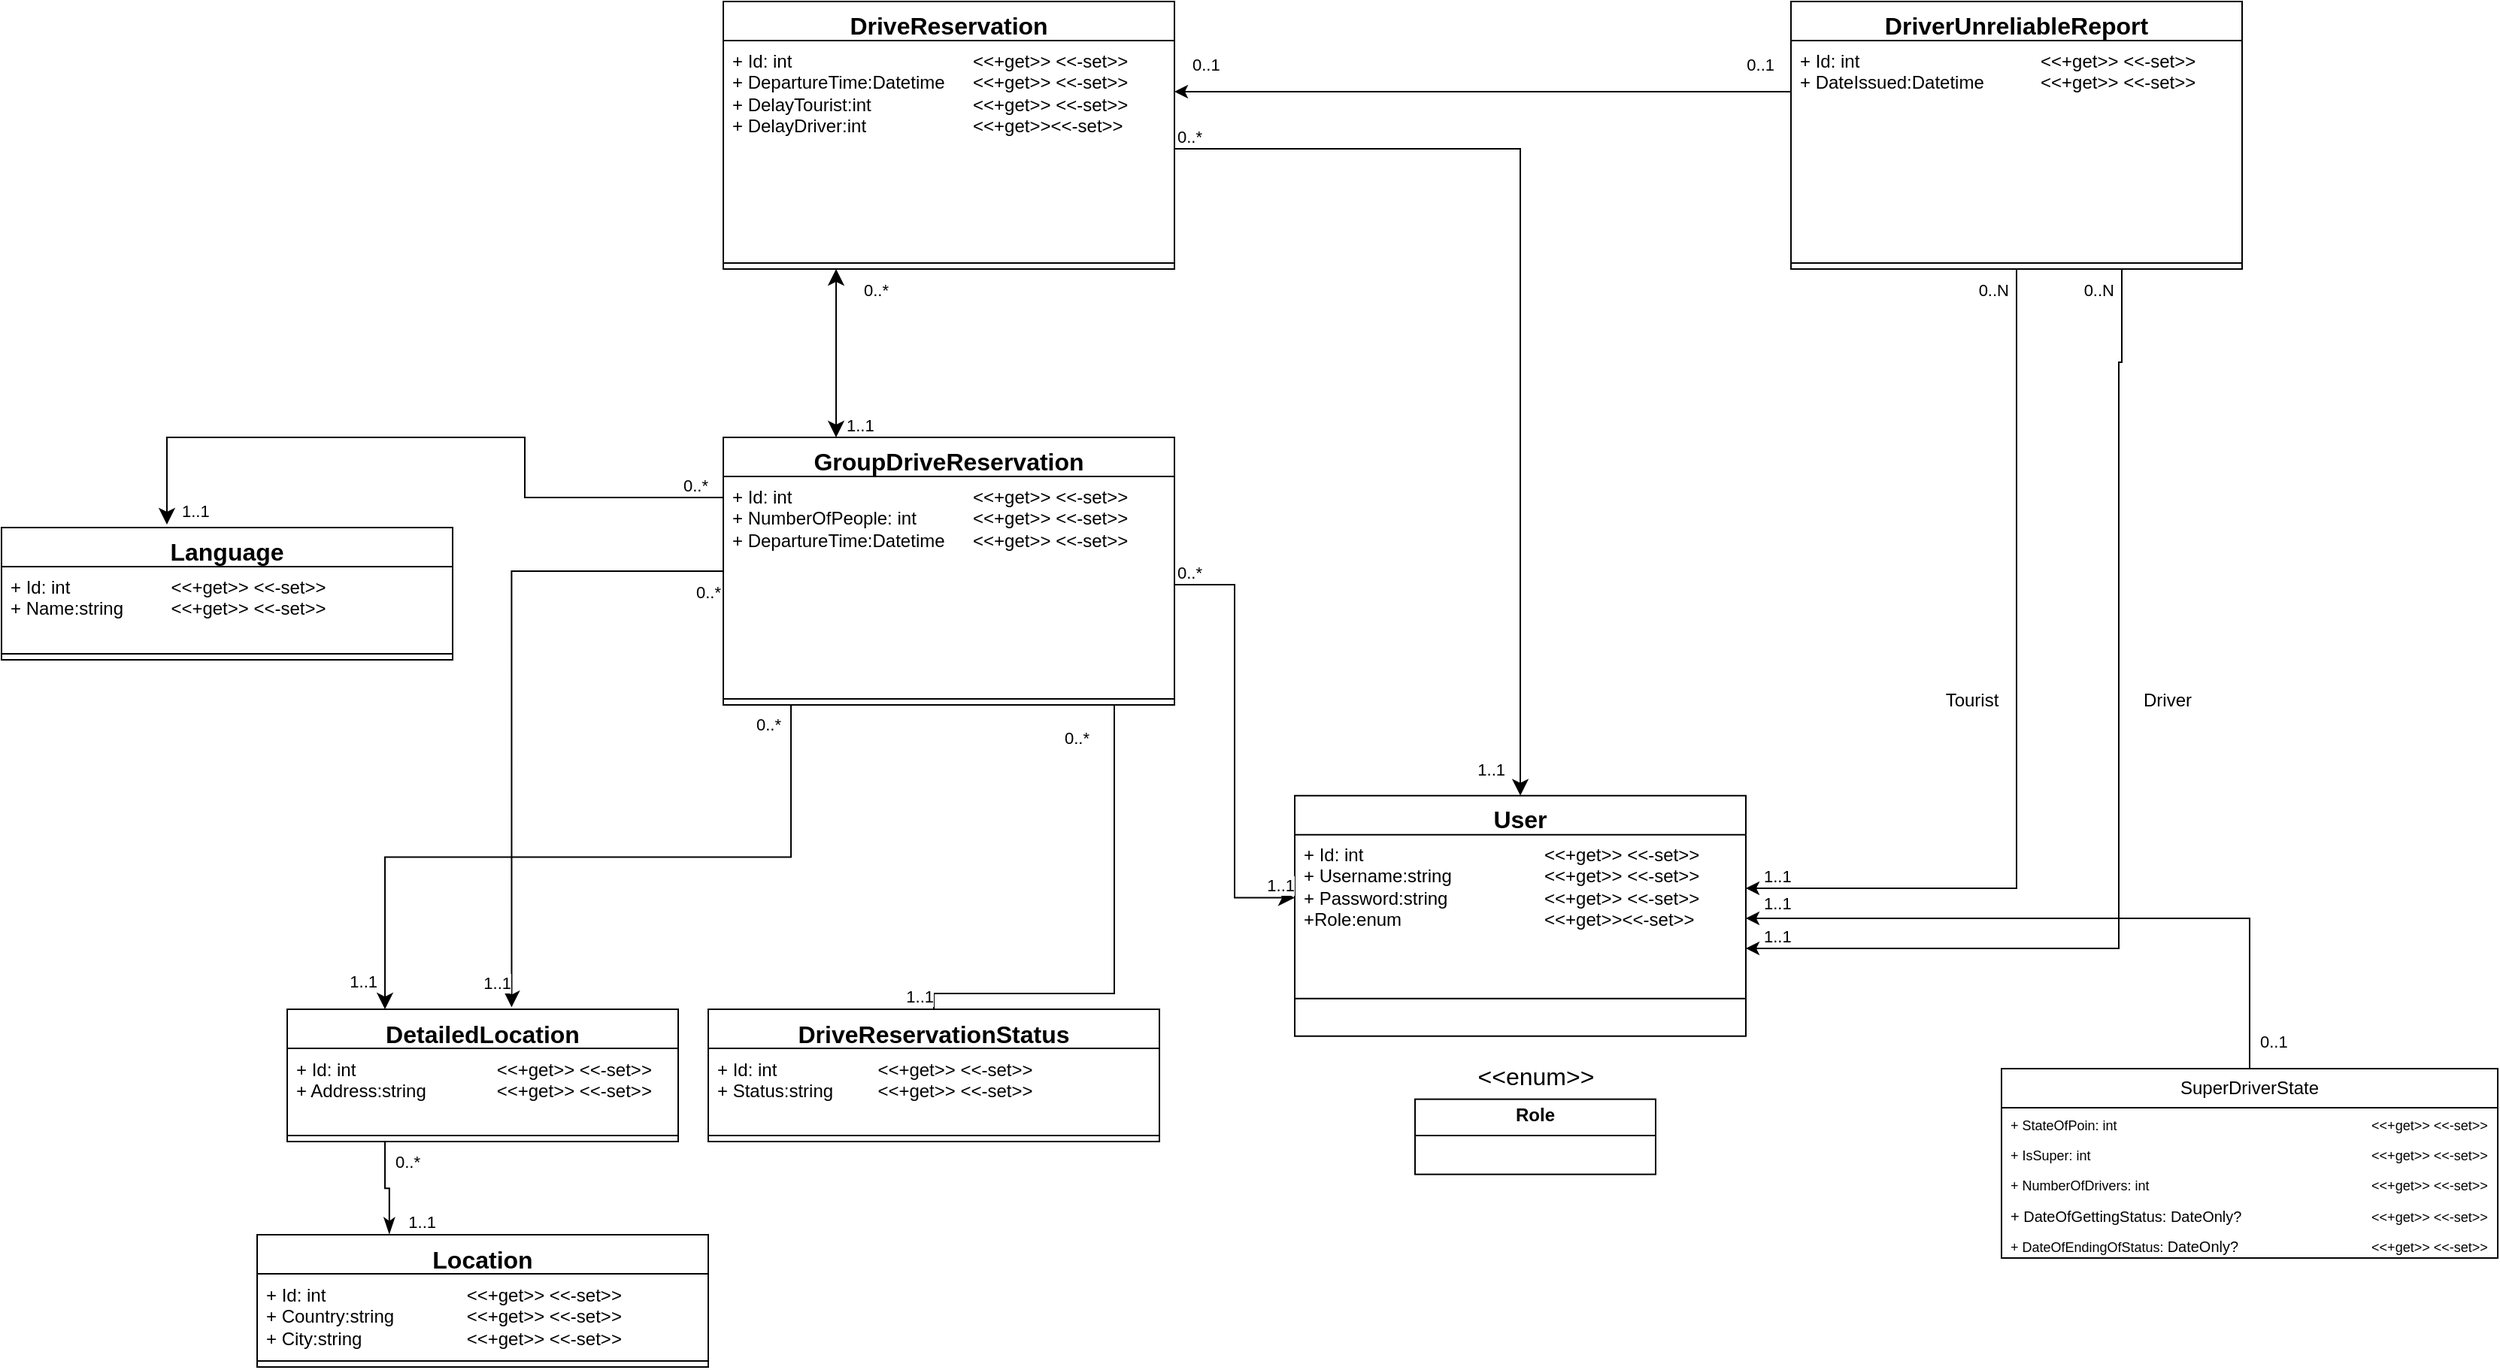 <mxfile version="24.3.1" type="device">
  <diagram name="Page-1" id="ctroUSoCJQBEnd7afH6c">
    <mxGraphModel dx="1811" dy="1597" grid="1" gridSize="10" guides="1" tooltips="1" connect="1" arrows="1" fold="1" page="1" pageScale="1" pageWidth="850" pageHeight="1100" math="0" shadow="0">
      <root>
        <mxCell id="0" />
        <mxCell id="1" parent="0" />
        <mxCell id="p_YKUFaKIKLcZPGOAonb-1" value="&lt;div&gt;&lt;span style=&quot;font-size: 16px;&quot;&gt;DriveReservation&lt;/span&gt;&lt;/div&gt;" style="swimlane;fontStyle=1;align=center;verticalAlign=top;childLayout=stackLayout;horizontal=1;startSize=26;horizontalStack=0;resizeParent=1;resizeParentMax=0;resizeLast=0;collapsible=1;marginBottom=0;whiteSpace=wrap;html=1;" parent="1" vertex="1">
          <mxGeometry x="430" y="-70" width="300" height="178" as="geometry" />
        </mxCell>
        <mxCell id="p_YKUFaKIKLcZPGOAonb-2" value="&lt;div&gt;&lt;span style=&quot;background-color: initial;&quot;&gt;+ Id: int&amp;nbsp;&lt;/span&gt;&lt;span style=&quot;background-color: initial; white-space: pre;&quot;&gt;&#x9;&lt;/span&gt;&lt;span style=&quot;background-color: initial; white-space: pre;&quot;&gt;&#x9;&lt;/span&gt;&lt;span style=&quot;background-color: initial; white-space: pre;&quot;&gt;&#x9;&lt;span style=&quot;white-space: pre;&quot;&gt;&#x9;&lt;/span&gt;&lt;span style=&quot;white-space: pre;&quot;&gt;&#x9;&lt;/span&gt;&lt;/span&gt;&lt;span style=&quot;background-color: initial;&quot;&gt;&amp;lt;&amp;lt;+get&amp;gt;&amp;gt; &amp;lt;&amp;lt;-set&amp;gt;&amp;gt;&lt;/span&gt;&lt;br&gt;&lt;/div&gt;&lt;div&gt;&lt;div&gt;&lt;span style=&quot;background-color: initial;&quot;&gt;+ DepartureTime:Datetime&amp;nbsp;&lt;/span&gt;&lt;span style=&quot;background-color: initial; white-space: pre;&quot;&gt;&#x9;&lt;/span&gt;&lt;span style=&quot;background-color: initial;&quot;&gt;&amp;lt;&amp;lt;+get&amp;gt;&amp;gt; &amp;lt;&amp;lt;-set&amp;gt;&amp;gt;&lt;/span&gt;&lt;/div&gt;&lt;div&gt;&lt;span style=&quot;background-color: initial;&quot;&gt;+ DelayTourist:int&lt;span style=&quot;white-space: pre;&quot;&gt;&#x9;&lt;/span&gt;&lt;span style=&quot;white-space: pre;&quot;&gt;&#x9;&lt;/span&gt;&lt;span style=&quot;white-space: pre;&quot;&gt;&#x9;&lt;/span&gt;&amp;lt;&amp;lt;+get&amp;gt;&amp;gt; &amp;lt;&amp;lt;-set&amp;gt;&amp;gt;&lt;/span&gt;&lt;/div&gt;&lt;div&gt;&lt;span style=&quot;background-color: initial;&quot;&gt;+ DelayDriver:int&lt;span style=&quot;white-space: pre;&quot;&gt;&#x9;&lt;/span&gt;&lt;span style=&quot;white-space: pre;&quot;&gt;&#x9;&lt;/span&gt;&lt;span style=&quot;white-space: pre;&quot;&gt;&#x9;&lt;/span&gt;&amp;lt;&amp;lt;+get&amp;gt;&amp;gt;&amp;lt;&amp;lt;-set&amp;gt;&amp;gt;&lt;/span&gt;&lt;/div&gt;&lt;/div&gt;" style="text;strokeColor=none;fillColor=none;align=left;verticalAlign=top;spacingLeft=4;spacingRight=4;overflow=hidden;rotatable=0;points=[[0,0.5],[1,0.5]];portConstraint=eastwest;whiteSpace=wrap;html=1;" parent="p_YKUFaKIKLcZPGOAonb-1" vertex="1">
          <mxGeometry y="26" width="300" height="144" as="geometry" />
        </mxCell>
        <mxCell id="p_YKUFaKIKLcZPGOAonb-3" value="" style="line;strokeWidth=1;fillColor=none;align=left;verticalAlign=middle;spacingTop=-1;spacingLeft=3;spacingRight=3;rotatable=0;labelPosition=right;points=[];portConstraint=eastwest;strokeColor=inherit;" parent="p_YKUFaKIKLcZPGOAonb-1" vertex="1">
          <mxGeometry y="170" width="300" height="8" as="geometry" />
        </mxCell>
        <mxCell id="wB_Vnmr5qXScA0TJsATD-7" value="&lt;div&gt;&lt;span style=&quot;font-size: 16px;&quot;&gt;Language&lt;/span&gt;&lt;/div&gt;" style="swimlane;fontStyle=1;align=center;verticalAlign=top;childLayout=stackLayout;horizontal=1;startSize=26;horizontalStack=0;resizeParent=1;resizeParentMax=0;resizeLast=0;collapsible=1;marginBottom=0;whiteSpace=wrap;html=1;" parent="1" vertex="1">
          <mxGeometry x="-50" y="280" width="300" height="88" as="geometry" />
        </mxCell>
        <mxCell id="wB_Vnmr5qXScA0TJsATD-8" value="+ Id: int &lt;span style=&quot;white-space: pre;&quot;&gt;&#x9;&lt;/span&gt;&lt;span style=&quot;white-space: pre;&quot;&gt;&#x9;&lt;/span&gt;&lt;span style=&quot;white-space: pre;&quot;&gt;&#x9;&lt;/span&gt;&amp;lt;&amp;lt;+get&amp;gt;&amp;gt; &amp;lt;&amp;lt;-set&amp;gt;&amp;gt;&lt;div&gt;+ Name:string&lt;span style=&quot;white-space: pre;&quot;&gt;&#x9;&lt;span style=&quot;white-space: pre;&quot;&gt;&#x9;&lt;/span&gt;&amp;lt;&amp;lt;+get&amp;gt;&amp;gt; &amp;lt;&amp;lt;-set&amp;gt;&amp;gt;&lt;/span&gt;&lt;/div&gt;&lt;div&gt;&lt;br&gt;&lt;/div&gt;" style="text;strokeColor=none;fillColor=none;align=left;verticalAlign=top;spacingLeft=4;spacingRight=4;overflow=hidden;rotatable=0;points=[[0,0.5],[1,0.5]];portConstraint=eastwest;whiteSpace=wrap;html=1;" parent="wB_Vnmr5qXScA0TJsATD-7" vertex="1">
          <mxGeometry y="26" width="300" height="54" as="geometry" />
        </mxCell>
        <mxCell id="wB_Vnmr5qXScA0TJsATD-9" value="" style="line;strokeWidth=1;fillColor=none;align=left;verticalAlign=middle;spacingTop=-1;spacingLeft=3;spacingRight=3;rotatable=0;labelPosition=right;points=[];portConstraint=eastwest;strokeColor=inherit;" parent="wB_Vnmr5qXScA0TJsATD-7" vertex="1">
          <mxGeometry y="80" width="300" height="8" as="geometry" />
        </mxCell>
        <mxCell id="wB_Vnmr5qXScA0TJsATD-32" value="&lt;div&gt;&lt;span style=&quot;font-size: 16px;&quot;&gt;DetailedLocation&lt;/span&gt;&lt;/div&gt;" style="swimlane;fontStyle=1;align=center;verticalAlign=top;childLayout=stackLayout;horizontal=1;startSize=26;horizontalStack=0;resizeParent=1;resizeParentMax=0;resizeLast=0;collapsible=1;marginBottom=0;whiteSpace=wrap;html=1;" parent="1" vertex="1">
          <mxGeometry x="140" y="600.55" width="260" height="88" as="geometry" />
        </mxCell>
        <mxCell id="wB_Vnmr5qXScA0TJsATD-33" value="+ Id: int &lt;span style=&quot;white-space: pre;&quot;&gt;&#x9;&lt;/span&gt;&lt;span style=&quot;white-space: pre;&quot;&gt;&#x9;&lt;/span&gt;&lt;span style=&quot;white-space: pre;&quot;&gt;&#x9;&lt;span style=&quot;white-space: pre;&quot;&gt;&#x9;&lt;/span&gt;&lt;/span&gt;&amp;lt;&amp;lt;+get&amp;gt;&amp;gt; &amp;lt;&amp;lt;-set&amp;gt;&amp;gt;&lt;div&gt;+ Address:string&lt;span style=&quot;white-space: pre;&quot;&gt;&#x9;&lt;span style=&quot;white-space: pre;&quot;&gt;&#x9;&lt;/span&gt;&amp;lt;&amp;lt;+get&amp;gt;&amp;gt; &amp;lt;&amp;lt;-set&amp;gt;&amp;gt;&lt;/span&gt;&lt;/div&gt;&lt;div&gt;&lt;br&gt;&lt;/div&gt;" style="text;strokeColor=none;fillColor=none;align=left;verticalAlign=top;spacingLeft=4;spacingRight=4;overflow=hidden;rotatable=0;points=[[0,0.5],[1,0.5]];portConstraint=eastwest;whiteSpace=wrap;html=1;" parent="wB_Vnmr5qXScA0TJsATD-32" vertex="1">
          <mxGeometry y="26" width="260" height="54" as="geometry" />
        </mxCell>
        <mxCell id="wB_Vnmr5qXScA0TJsATD-34" value="" style="line;strokeWidth=1;fillColor=none;align=left;verticalAlign=middle;spacingTop=-1;spacingLeft=3;spacingRight=3;rotatable=0;labelPosition=right;points=[];portConstraint=eastwest;strokeColor=inherit;" parent="wB_Vnmr5qXScA0TJsATD-32" vertex="1">
          <mxGeometry y="80" width="260" height="8" as="geometry" />
        </mxCell>
        <mxCell id="wB_Vnmr5qXScA0TJsATD-35" value="&lt;div&gt;&lt;span style=&quot;font-size: 16px;&quot;&gt;Location&lt;/span&gt;&lt;/div&gt;&lt;div&gt;&lt;span style=&quot;font-size: 16px;&quot;&gt;&lt;br&gt;&lt;/span&gt;&lt;/div&gt;" style="swimlane;fontStyle=1;align=center;verticalAlign=top;childLayout=stackLayout;horizontal=1;startSize=26;horizontalStack=0;resizeParent=1;resizeParentMax=0;resizeLast=0;collapsible=1;marginBottom=0;whiteSpace=wrap;html=1;" parent="1" vertex="1">
          <mxGeometry x="120" y="750.55" width="300" height="88" as="geometry" />
        </mxCell>
        <mxCell id="wB_Vnmr5qXScA0TJsATD-36" value="+ Id: int &lt;span style=&quot;white-space: pre;&quot;&gt;&#x9;&lt;/span&gt;&lt;span style=&quot;white-space: pre;&quot;&gt;&#x9;&lt;/span&gt;&lt;span style=&quot;white-space: pre;&quot;&gt;&#x9;&lt;span style=&quot;white-space: pre;&quot;&gt;&#x9;&lt;/span&gt;&lt;/span&gt;&amp;lt;&amp;lt;+get&amp;gt;&amp;gt; &amp;lt;&amp;lt;-set&amp;gt;&amp;gt;&lt;div&gt;+ Country:string&lt;span style=&quot;white-space: pre;&quot;&gt;&#x9;&lt;span style=&quot;white-space: pre;&quot;&gt;&#x9;&lt;/span&gt;&amp;lt;&amp;lt;+get&amp;gt;&amp;gt; &amp;lt;&amp;lt;-set&amp;gt;&amp;gt;&lt;/span&gt;&lt;/div&gt;&lt;div&gt;+ City:string&lt;span style=&quot;white-space: pre;&quot;&gt;&#x9;&lt;/span&gt;&lt;span style=&quot;white-space: pre;&quot;&gt;&#x9;&lt;span style=&quot;white-space: pre;&quot;&gt;&#x9;&lt;/span&gt;&lt;/span&gt;&amp;lt;&amp;lt;+get&amp;gt;&amp;gt; &amp;lt;&amp;lt;-set&amp;gt;&amp;gt;&lt;/div&gt;" style="text;strokeColor=none;fillColor=none;align=left;verticalAlign=top;spacingLeft=4;spacingRight=4;overflow=hidden;rotatable=0;points=[[0,0.5],[1,0.5]];portConstraint=eastwest;whiteSpace=wrap;html=1;" parent="wB_Vnmr5qXScA0TJsATD-35" vertex="1">
          <mxGeometry y="26" width="300" height="54" as="geometry" />
        </mxCell>
        <mxCell id="wB_Vnmr5qXScA0TJsATD-37" value="" style="line;strokeWidth=1;fillColor=none;align=left;verticalAlign=middle;spacingTop=-1;spacingLeft=3;spacingRight=3;rotatable=0;labelPosition=right;points=[];portConstraint=eastwest;strokeColor=inherit;" parent="wB_Vnmr5qXScA0TJsATD-35" vertex="1">
          <mxGeometry y="80" width="300" height="8" as="geometry" />
        </mxCell>
        <mxCell id="wB_Vnmr5qXScA0TJsATD-38" value="&lt;div&gt;&lt;span style=&quot;font-size: 16px;&quot;&gt;User&lt;/span&gt;&lt;/div&gt;" style="swimlane;fontStyle=1;align=center;verticalAlign=top;childLayout=stackLayout;horizontal=1;startSize=26;horizontalStack=0;resizeParent=1;resizeParentMax=0;resizeLast=0;collapsible=1;marginBottom=0;whiteSpace=wrap;html=1;" parent="1" vertex="1">
          <mxGeometry x="810" y="458.33" width="300" height="160" as="geometry" />
        </mxCell>
        <mxCell id="wB_Vnmr5qXScA0TJsATD-39" value="+ Id: int &lt;span style=&quot;white-space: pre;&quot;&gt;&#x9;&lt;/span&gt;&lt;span style=&quot;white-space: pre;&quot;&gt;&#x9;&lt;/span&gt;&lt;span style=&quot;white-space: pre;&quot;&gt;&#x9;&lt;span style=&quot;white-space: pre;&quot;&gt;&#x9;&lt;/span&gt;&lt;span style=&quot;white-space: pre;&quot;&gt;&#x9;&lt;/span&gt;&lt;/span&gt;&amp;lt;&amp;lt;+get&amp;gt;&amp;gt; &amp;lt;&amp;lt;-set&amp;gt;&amp;gt;&lt;div&gt;+ Username:string&lt;span style=&quot;white-space: pre;&quot;&gt;&#x9;&lt;span style=&quot;white-space: pre;&quot;&gt;&#x9;&lt;span style=&quot;white-space: pre;&quot;&gt;&#x9;&lt;/span&gt;&lt;/span&gt;&amp;lt;&amp;lt;+get&amp;gt;&amp;gt; &amp;lt;&amp;lt;-set&amp;gt;&amp;gt;&lt;/span&gt;&lt;/div&gt;&lt;div&gt;+ Password:string&lt;span style=&quot;white-space: pre;&quot;&gt;&#x9;&lt;/span&gt;&lt;span style=&quot;white-space: pre;&quot;&gt;&#x9;&lt;/span&gt;&lt;span style=&quot;white-space: pre;&quot;&gt;&#x9;&lt;/span&gt;&amp;lt;&amp;lt;+get&amp;gt;&amp;gt; &amp;lt;&amp;lt;-set&amp;gt;&amp;gt;&lt;/div&gt;&lt;div&gt;+Role:enum&lt;span style=&quot;white-space: pre;&quot;&gt;&#x9;&lt;/span&gt;&lt;span style=&quot;white-space: pre;&quot;&gt;&#x9;&lt;/span&gt;&lt;span style=&quot;white-space: pre;&quot;&gt;&#x9;&lt;/span&gt;&lt;span style=&quot;white-space: pre;&quot;&gt;&#x9;&lt;/span&gt;&amp;lt;&amp;lt;+get&amp;gt;&amp;gt;&amp;lt;&amp;lt;-set&amp;gt;&amp;gt;&lt;/div&gt;" style="text;strokeColor=none;fillColor=none;align=left;verticalAlign=top;spacingLeft=4;spacingRight=4;overflow=hidden;rotatable=0;points=[[0,0.5],[1,0.5]];portConstraint=eastwest;whiteSpace=wrap;html=1;" parent="wB_Vnmr5qXScA0TJsATD-38" vertex="1">
          <mxGeometry y="26" width="300" height="84" as="geometry" />
        </mxCell>
        <mxCell id="wB_Vnmr5qXScA0TJsATD-40" value="" style="line;strokeWidth=1;fillColor=none;align=left;verticalAlign=middle;spacingTop=-1;spacingLeft=3;spacingRight=3;rotatable=0;labelPosition=right;points=[];portConstraint=eastwest;strokeColor=inherit;" parent="wB_Vnmr5qXScA0TJsATD-38" vertex="1">
          <mxGeometry y="110" width="300" height="50" as="geometry" />
        </mxCell>
        <mxCell id="wB_Vnmr5qXScA0TJsATD-64" value="&lt;p style=&quot;margin:0px;margin-top:4px;text-align:center;&quot;&gt;&lt;b&gt;Role&lt;/b&gt;&lt;/p&gt;&lt;hr size=&quot;1&quot; style=&quot;border-style:solid;&quot;&gt;&lt;p style=&quot;margin:0px;margin-left:4px;&quot;&gt;&lt;br&gt;&lt;/p&gt;" style="verticalAlign=top;align=left;overflow=fill;html=1;whiteSpace=wrap;" parent="1" vertex="1">
          <mxGeometry x="890" y="660.33" width="160" height="50" as="geometry" />
        </mxCell>
        <mxCell id="wB_Vnmr5qXScA0TJsATD-65" value="&amp;lt;&amp;lt;enum&amp;gt;&amp;gt;" style="text;html=1;align=center;verticalAlign=middle;resizable=0;points=[];autosize=1;strokeColor=none;fillColor=none;fontSize=16;" parent="1" vertex="1">
          <mxGeometry x="920" y="630.33" width="100" height="30" as="geometry" />
        </mxCell>
        <mxCell id="wB_Vnmr5qXScA0TJsATD-70" value="&lt;div&gt;&lt;span style=&quot;font-size: 16px;&quot;&gt;DriveReservationStatus&lt;/span&gt;&lt;/div&gt;" style="swimlane;fontStyle=1;align=center;verticalAlign=top;childLayout=stackLayout;horizontal=1;startSize=26;horizontalStack=0;resizeParent=1;resizeParentMax=0;resizeLast=0;collapsible=1;marginBottom=0;whiteSpace=wrap;html=1;" parent="1" vertex="1">
          <mxGeometry x="420" y="600.55" width="300" height="88" as="geometry" />
        </mxCell>
        <mxCell id="wB_Vnmr5qXScA0TJsATD-71" value="+ Id: int &lt;span style=&quot;white-space: pre;&quot;&gt;&#x9;&lt;/span&gt;&lt;span style=&quot;white-space: pre;&quot;&gt;&#x9;&lt;/span&gt;&lt;span style=&quot;white-space: pre;&quot;&gt;&#x9;&lt;/span&gt;&amp;lt;&amp;lt;+get&amp;gt;&amp;gt; &amp;lt;&amp;lt;-set&amp;gt;&amp;gt;&lt;div&gt;+ Status:string&lt;span style=&quot;white-space: pre;&quot;&gt;&#x9;&lt;span style=&quot;white-space: pre;&quot;&gt;&#x9;&lt;/span&gt;&amp;lt;&amp;lt;+get&amp;gt;&amp;gt; &amp;lt;&amp;lt;-set&amp;gt;&amp;gt;&lt;/span&gt;&lt;/div&gt;&lt;div&gt;&lt;br&gt;&lt;/div&gt;" style="text;strokeColor=none;fillColor=none;align=left;verticalAlign=top;spacingLeft=4;spacingRight=4;overflow=hidden;rotatable=0;points=[[0,0.5],[1,0.5]];portConstraint=eastwest;whiteSpace=wrap;html=1;" parent="wB_Vnmr5qXScA0TJsATD-70" vertex="1">
          <mxGeometry y="26" width="300" height="54" as="geometry" />
        </mxCell>
        <mxCell id="wB_Vnmr5qXScA0TJsATD-72" value="" style="line;strokeWidth=1;fillColor=none;align=left;verticalAlign=middle;spacingTop=-1;spacingLeft=3;spacingRight=3;rotatable=0;labelPosition=right;points=[];portConstraint=eastwest;strokeColor=inherit;" parent="wB_Vnmr5qXScA0TJsATD-70" vertex="1">
          <mxGeometry y="80" width="300" height="8" as="geometry" />
        </mxCell>
        <mxCell id="wB_Vnmr5qXScA0TJsATD-84" value="&lt;div&gt;&lt;span style=&quot;font-size: 16px;&quot;&gt;GroupDriveReservation&lt;/span&gt;&lt;/div&gt;" style="swimlane;fontStyle=1;align=center;verticalAlign=top;childLayout=stackLayout;horizontal=1;startSize=26;horizontalStack=0;resizeParent=1;resizeParentMax=0;resizeLast=0;collapsible=1;marginBottom=0;whiteSpace=wrap;html=1;" parent="1" vertex="1">
          <mxGeometry x="430" y="220" width="300" height="178" as="geometry" />
        </mxCell>
        <mxCell id="wB_Vnmr5qXScA0TJsATD-85" value="+ Id: int&amp;nbsp;&lt;span style=&quot;white-space: pre;&quot;&gt;&#x9;&lt;/span&gt;&lt;span style=&quot;white-space: pre;&quot;&gt;&#x9;&lt;/span&gt;&lt;span style=&quot;white-space: pre;&quot;&gt;&#x9;&lt;span style=&quot;white-space: pre;&quot;&gt;&#x9;&lt;/span&gt;&lt;span style=&quot;white-space: pre;&quot;&gt;&#x9;&lt;/span&gt;&lt;/span&gt;&amp;lt;&amp;lt;+get&amp;gt;&amp;gt; &amp;lt;&amp;lt;-set&amp;gt;&amp;gt;&lt;div&gt;+ NumberOfPeople: int&amp;nbsp;&lt;span style=&quot;white-space: pre;&quot;&gt;&#x9;&lt;/span&gt;&lt;span style=&quot;white-space: pre;&quot;&gt;&#x9;&lt;/span&gt;&amp;lt;&amp;lt;+get&amp;gt;&amp;gt; &amp;lt;&amp;lt;-set&amp;gt;&amp;gt;&lt;/div&gt;&lt;div&gt;+ DepartureTime:Datetime&amp;nbsp;&lt;span style=&quot;white-space: pre;&quot;&gt;&#x9;&lt;/span&gt;&amp;lt;&amp;lt;+get&amp;gt;&amp;gt; &amp;lt;&amp;lt;-set&amp;gt;&amp;gt;&lt;/div&gt;" style="text;strokeColor=none;fillColor=none;align=left;verticalAlign=top;spacingLeft=4;spacingRight=4;overflow=hidden;rotatable=0;points=[[0,0.5],[1,0.5]];portConstraint=eastwest;whiteSpace=wrap;html=1;" parent="wB_Vnmr5qXScA0TJsATD-84" vertex="1">
          <mxGeometry y="26" width="300" height="144" as="geometry" />
        </mxCell>
        <mxCell id="wB_Vnmr5qXScA0TJsATD-86" value="" style="line;strokeWidth=1;fillColor=none;align=left;verticalAlign=middle;spacingTop=-1;spacingLeft=3;spacingRight=3;rotatable=0;labelPosition=right;points=[];portConstraint=eastwest;strokeColor=inherit;" parent="wB_Vnmr5qXScA0TJsATD-84" vertex="1">
          <mxGeometry y="170" width="300" height="8" as="geometry" />
        </mxCell>
        <mxCell id="wB_Vnmr5qXScA0TJsATD-104" value="" style="endArrow=classic;html=1;edgeStyle=orthogonalEdgeStyle;rounded=0;fontSize=12;startSize=8;endSize=8;curved=0;entryX=0.25;entryY=0;entryDx=0;entryDy=0;exitX=0.15;exitY=0.973;exitDx=0;exitDy=0;exitPerimeter=0;endFill=1;" parent="1" source="wB_Vnmr5qXScA0TJsATD-86" target="wB_Vnmr5qXScA0TJsATD-32" edge="1">
          <mxGeometry relative="1" as="geometry">
            <mxPoint x="480" y="490" as="sourcePoint" />
            <mxPoint x="640" y="490" as="targetPoint" />
          </mxGeometry>
        </mxCell>
        <mxCell id="wB_Vnmr5qXScA0TJsATD-105" value="0..*" style="edgeLabel;resizable=0;html=1;align=left;verticalAlign=bottom;" parent="wB_Vnmr5qXScA0TJsATD-104" connectable="0" vertex="1">
          <mxGeometry x="-1" relative="1" as="geometry">
            <mxPoint x="-25" y="22" as="offset" />
          </mxGeometry>
        </mxCell>
        <mxCell id="wB_Vnmr5qXScA0TJsATD-106" value="1..1" style="edgeLabel;resizable=0;html=1;align=right;verticalAlign=bottom;" parent="wB_Vnmr5qXScA0TJsATD-104" connectable="0" vertex="1">
          <mxGeometry x="1" relative="1" as="geometry">
            <mxPoint x="-5" y="-10" as="offset" />
          </mxGeometry>
        </mxCell>
        <mxCell id="wB_Vnmr5qXScA0TJsATD-107" value="" style="endArrow=classic;html=1;edgeStyle=orthogonalEdgeStyle;rounded=0;fontSize=12;startSize=8;endSize=8;curved=0;entryX=0.574;entryY=-0.016;entryDx=0;entryDy=0;entryPerimeter=0;endFill=1;" parent="1" source="wB_Vnmr5qXScA0TJsATD-84" target="wB_Vnmr5qXScA0TJsATD-32" edge="1">
          <mxGeometry relative="1" as="geometry">
            <mxPoint x="579" y="390" as="sourcePoint" />
            <mxPoint x="740" y="470" as="targetPoint" />
          </mxGeometry>
        </mxCell>
        <mxCell id="wB_Vnmr5qXScA0TJsATD-108" value="0..*" style="edgeLabel;resizable=0;html=1;align=left;verticalAlign=bottom;" parent="wB_Vnmr5qXScA0TJsATD-107" connectable="0" vertex="1">
          <mxGeometry x="-1" relative="1" as="geometry">
            <mxPoint x="-20" y="22" as="offset" />
          </mxGeometry>
        </mxCell>
        <mxCell id="wB_Vnmr5qXScA0TJsATD-109" value="1..1" style="edgeLabel;resizable=0;html=1;align=right;verticalAlign=bottom;" parent="wB_Vnmr5qXScA0TJsATD-107" connectable="0" vertex="1">
          <mxGeometry x="1" relative="1" as="geometry">
            <mxPoint y="-8" as="offset" />
          </mxGeometry>
        </mxCell>
        <mxCell id="wB_Vnmr5qXScA0TJsATD-110" value="" style="endArrow=none;html=1;edgeStyle=orthogonalEdgeStyle;rounded=0;fontSize=12;startSize=8;endSize=8;curved=0;entryX=0.5;entryY=0;entryDx=0;entryDy=0;exitX=0.75;exitY=1;exitDx=0;exitDy=0;" parent="1" source="wB_Vnmr5qXScA0TJsATD-84" target="wB_Vnmr5qXScA0TJsATD-70" edge="1">
          <mxGeometry relative="1" as="geometry">
            <mxPoint x="710" y="549" as="sourcePoint" />
            <mxPoint x="870" y="549" as="targetPoint" />
            <Array as="points">
              <mxPoint x="690" y="398" />
              <mxPoint x="690" y="590" />
              <mxPoint x="570" y="590" />
            </Array>
          </mxGeometry>
        </mxCell>
        <mxCell id="wB_Vnmr5qXScA0TJsATD-111" value="0..*" style="edgeLabel;resizable=0;html=1;align=left;verticalAlign=bottom;" parent="wB_Vnmr5qXScA0TJsATD-110" connectable="0" vertex="1">
          <mxGeometry x="-1" relative="1" as="geometry">
            <mxPoint y="30" as="offset" />
          </mxGeometry>
        </mxCell>
        <mxCell id="wB_Vnmr5qXScA0TJsATD-112" value="1..1" style="edgeLabel;resizable=0;html=1;align=right;verticalAlign=bottom;" parent="wB_Vnmr5qXScA0TJsATD-110" connectable="0" vertex="1">
          <mxGeometry x="1" relative="1" as="geometry" />
        </mxCell>
        <mxCell id="wB_Vnmr5qXScA0TJsATD-113" value="" style="endArrow=classicThin;html=1;edgeStyle=orthogonalEdgeStyle;rounded=0;fontSize=12;startSize=8;endSize=8;curved=0;entryX=0.293;entryY=-0.007;entryDx=0;entryDy=0;entryPerimeter=0;exitX=0.25;exitY=1;exitDx=0;exitDy=0;endFill=1;" parent="1" source="wB_Vnmr5qXScA0TJsATD-32" target="wB_Vnmr5qXScA0TJsATD-35" edge="1">
          <mxGeometry relative="1" as="geometry">
            <mxPoint x="180" y="740.55" as="sourcePoint" />
            <mxPoint x="340" y="740.55" as="targetPoint" />
          </mxGeometry>
        </mxCell>
        <mxCell id="wB_Vnmr5qXScA0TJsATD-114" value="0..*" style="edgeLabel;resizable=0;html=1;align=left;verticalAlign=bottom;" parent="wB_Vnmr5qXScA0TJsATD-113" connectable="0" vertex="1">
          <mxGeometry x="-1" relative="1" as="geometry">
            <mxPoint x="5" y="22" as="offset" />
          </mxGeometry>
        </mxCell>
        <mxCell id="wB_Vnmr5qXScA0TJsATD-115" value="1..1" style="edgeLabel;resizable=0;html=1;align=right;verticalAlign=bottom;" parent="wB_Vnmr5qXScA0TJsATD-113" connectable="0" vertex="1">
          <mxGeometry x="1" relative="1" as="geometry">
            <mxPoint x="32" as="offset" />
          </mxGeometry>
        </mxCell>
        <mxCell id="DjkPWkQw695HfdQOOVdk-1" value="" style="endArrow=classic;html=1;edgeStyle=orthogonalEdgeStyle;rounded=0;fontSize=12;startSize=8;endSize=8;curved=0;strokeColor=default;entryX=0.25;entryY=1;entryDx=0;entryDy=0;exitX=0.25;exitY=0;exitDx=0;exitDy=0;startArrow=classic;startFill=1;endFill=1;" parent="1" source="wB_Vnmr5qXScA0TJsATD-84" target="p_YKUFaKIKLcZPGOAonb-1" edge="1">
          <mxGeometry relative="1" as="geometry">
            <mxPoint x="510" y="180" as="sourcePoint" />
            <mxPoint x="670" y="180" as="targetPoint" />
          </mxGeometry>
        </mxCell>
        <mxCell id="DjkPWkQw695HfdQOOVdk-2" value="1..1" style="edgeLabel;resizable=0;html=1;align=left;verticalAlign=bottom;" parent="DjkPWkQw695HfdQOOVdk-1" connectable="0" vertex="1">
          <mxGeometry x="-1" relative="1" as="geometry">
            <mxPoint x="5" as="offset" />
          </mxGeometry>
        </mxCell>
        <mxCell id="DjkPWkQw695HfdQOOVdk-3" value="0..*" style="edgeLabel;resizable=0;html=1;align=right;verticalAlign=bottom;" parent="DjkPWkQw695HfdQOOVdk-1" connectable="0" vertex="1">
          <mxGeometry x="1" relative="1" as="geometry">
            <mxPoint x="35" y="22" as="offset" />
          </mxGeometry>
        </mxCell>
        <mxCell id="DjkPWkQw695HfdQOOVdk-7" value="" style="endArrow=classic;html=1;edgeStyle=orthogonalEdgeStyle;rounded=0;fontSize=12;startSize=8;endSize=8;curved=0;exitX=1;exitY=0.5;exitDx=0;exitDy=0;endFill=1;" parent="1" source="wB_Vnmr5qXScA0TJsATD-85" target="wB_Vnmr5qXScA0TJsATD-39" edge="1">
          <mxGeometry relative="1" as="geometry">
            <mxPoint x="770" y="309.17" as="sourcePoint" />
            <mxPoint x="930" y="309.17" as="targetPoint" />
          </mxGeometry>
        </mxCell>
        <mxCell id="DjkPWkQw695HfdQOOVdk-8" value="0..*" style="edgeLabel;resizable=0;html=1;align=left;verticalAlign=bottom;" parent="DjkPWkQw695HfdQOOVdk-7" connectable="0" vertex="1">
          <mxGeometry x="-1" relative="1" as="geometry" />
        </mxCell>
        <mxCell id="DjkPWkQw695HfdQOOVdk-9" value="1..1" style="edgeLabel;resizable=0;html=1;align=right;verticalAlign=bottom;" parent="DjkPWkQw695HfdQOOVdk-7" connectable="0" vertex="1">
          <mxGeometry x="1" relative="1" as="geometry" />
        </mxCell>
        <mxCell id="DjkPWkQw695HfdQOOVdk-13" value="" style="endArrow=classic;html=1;edgeStyle=orthogonalEdgeStyle;rounded=0;fontSize=12;startSize=8;endSize=8;curved=0;entryX=0.5;entryY=0;entryDx=0;entryDy=0;exitX=1;exitY=0.5;exitDx=0;exitDy=0;endFill=1;" parent="1" source="p_YKUFaKIKLcZPGOAonb-2" target="wB_Vnmr5qXScA0TJsATD-38" edge="1">
          <mxGeometry relative="1" as="geometry">
            <mxPoint x="870" y="60" as="sourcePoint" />
            <mxPoint x="1030" y="60" as="targetPoint" />
          </mxGeometry>
        </mxCell>
        <mxCell id="DjkPWkQw695HfdQOOVdk-14" value="0..*" style="edgeLabel;resizable=0;html=1;align=left;verticalAlign=bottom;" parent="DjkPWkQw695HfdQOOVdk-13" connectable="0" vertex="1">
          <mxGeometry x="-1" relative="1" as="geometry" />
        </mxCell>
        <mxCell id="DjkPWkQw695HfdQOOVdk-15" value="1..1" style="edgeLabel;resizable=0;html=1;align=right;verticalAlign=bottom;" parent="DjkPWkQw695HfdQOOVdk-13" connectable="0" vertex="1">
          <mxGeometry x="1" relative="1" as="geometry">
            <mxPoint x="-10" y="-9" as="offset" />
          </mxGeometry>
        </mxCell>
        <mxCell id="DjkPWkQw695HfdQOOVdk-16" style="edgeStyle=none;curved=1;rounded=0;orthogonalLoop=1;jettySize=auto;html=1;exitX=0.75;exitY=0;exitDx=0;exitDy=0;fontSize=12;startSize=8;endSize=8;" parent="1" source="wB_Vnmr5qXScA0TJsATD-7" target="wB_Vnmr5qXScA0TJsATD-7" edge="1">
          <mxGeometry relative="1" as="geometry" />
        </mxCell>
        <mxCell id="DjkPWkQw695HfdQOOVdk-17" value="" style="endArrow=none;html=1;edgeStyle=orthogonalEdgeStyle;rounded=0;fontSize=12;startSize=8;endSize=8;curved=0;exitX=0.44;exitY=-0.023;exitDx=0;exitDy=0;exitPerimeter=0;startArrow=classic;startFill=1;" parent="1" target="wB_Vnmr5qXScA0TJsATD-84" edge="1">
          <mxGeometry relative="1" as="geometry">
            <mxPoint x="60" y="277.976" as="sourcePoint" />
            <mxPoint x="408" y="260.02" as="targetPoint" />
            <Array as="points">
              <mxPoint x="60" y="220" />
              <mxPoint x="298" y="220" />
              <mxPoint x="298" y="260" />
            </Array>
          </mxGeometry>
        </mxCell>
        <mxCell id="DjkPWkQw695HfdQOOVdk-18" value="1..1" style="edgeLabel;resizable=0;html=1;align=left;verticalAlign=bottom;" parent="DjkPWkQw695HfdQOOVdk-17" connectable="0" vertex="1">
          <mxGeometry x="-1" relative="1" as="geometry">
            <mxPoint x="8" as="offset" />
          </mxGeometry>
        </mxCell>
        <mxCell id="DjkPWkQw695HfdQOOVdk-19" value="0..*" style="edgeLabel;resizable=0;html=1;align=right;verticalAlign=bottom;" parent="DjkPWkQw695HfdQOOVdk-17" connectable="0" vertex="1">
          <mxGeometry x="1" relative="1" as="geometry">
            <mxPoint x="-10" as="offset" />
          </mxGeometry>
        </mxCell>
        <mxCell id="DjkPWkQw695HfdQOOVdk-20" style="edgeStyle=none;curved=1;rounded=0;orthogonalLoop=1;jettySize=auto;html=1;entryX=0.5;entryY=0;entryDx=0;entryDy=0;fontSize=12;startSize=8;endSize=8;" parent="1" source="wB_Vnmr5qXScA0TJsATD-7" target="wB_Vnmr5qXScA0TJsATD-7" edge="1">
          <mxGeometry relative="1" as="geometry" />
        </mxCell>
        <mxCell id="FIQOAY0W3Ktw0t7RO5PU-1" value="&lt;div&gt;&lt;span style=&quot;font-size: 16px;&quot;&gt;DriverUnreliableReport&lt;/span&gt;&lt;/div&gt;" style="swimlane;fontStyle=1;align=center;verticalAlign=top;childLayout=stackLayout;horizontal=1;startSize=26;horizontalStack=0;resizeParent=1;resizeParentMax=0;resizeLast=0;collapsible=1;marginBottom=0;whiteSpace=wrap;html=1;" parent="1" vertex="1">
          <mxGeometry x="1140" y="-70" width="300" height="178" as="geometry" />
        </mxCell>
        <mxCell id="FIQOAY0W3Ktw0t7RO5PU-2" value="&lt;div&gt;&lt;span style=&quot;background-color: initial;&quot;&gt;+ Id: int&amp;nbsp;&lt;/span&gt;&lt;span style=&quot;background-color: initial; white-space: pre;&quot;&gt;&#x9;&lt;/span&gt;&lt;span style=&quot;background-color: initial; white-space: pre;&quot;&gt;&#x9;&lt;/span&gt;&lt;span style=&quot;background-color: initial; white-space: pre;&quot;&gt;&#x9;&lt;span style=&quot;white-space: pre;&quot;&gt;&#x9;&lt;/span&gt;&lt;span style=&quot;white-space: pre;&quot;&gt;&#x9;&lt;/span&gt;&lt;/span&gt;&lt;span style=&quot;background-color: initial;&quot;&gt;&amp;lt;&amp;lt;+get&amp;gt;&amp;gt; &amp;lt;&amp;lt;-set&amp;gt;&amp;gt;&lt;/span&gt;&lt;br&gt;&lt;/div&gt;&lt;div&gt;&lt;div&gt;&lt;span style=&quot;background-color: initial;&quot;&gt;+ DateIssued:Datetime&amp;nbsp;&lt;/span&gt;&lt;span style=&quot;background-color: initial; white-space: pre;&quot;&gt;&#x9;&lt;span style=&quot;white-space: pre;&quot;&gt;&#x9;&lt;/span&gt;&lt;/span&gt;&lt;span style=&quot;background-color: initial;&quot;&gt;&amp;lt;&amp;lt;+get&amp;gt;&amp;gt; &amp;lt;&amp;lt;-set&amp;gt;&amp;gt;&lt;/span&gt;&lt;/div&gt;&lt;div&gt;&lt;br&gt;&lt;/div&gt;&lt;div&gt;&lt;br&gt;&lt;/div&gt;&lt;/div&gt;" style="text;strokeColor=none;fillColor=none;align=left;verticalAlign=top;spacingLeft=4;spacingRight=4;overflow=hidden;rotatable=0;points=[[0,0.5],[1,0.5]];portConstraint=eastwest;whiteSpace=wrap;html=1;" parent="FIQOAY0W3Ktw0t7RO5PU-1" vertex="1">
          <mxGeometry y="26" width="300" height="144" as="geometry" />
        </mxCell>
        <mxCell id="FIQOAY0W3Ktw0t7RO5PU-3" value="" style="line;strokeWidth=1;fillColor=none;align=left;verticalAlign=middle;spacingTop=-1;spacingLeft=3;spacingRight=3;rotatable=0;labelPosition=right;points=[];portConstraint=eastwest;strokeColor=inherit;" parent="FIQOAY0W3Ktw0t7RO5PU-1" vertex="1">
          <mxGeometry y="170" width="300" height="8" as="geometry" />
        </mxCell>
        <mxCell id="FIQOAY0W3Ktw0t7RO5PU-4" value="" style="endArrow=none;html=1;edgeStyle=orthogonalEdgeStyle;rounded=0;startArrow=classic;startFill=1;" parent="1" source="wB_Vnmr5qXScA0TJsATD-38" target="FIQOAY0W3Ktw0t7RO5PU-1" edge="1">
          <mxGeometry relative="1" as="geometry">
            <mxPoint x="990" y="210" as="sourcePoint" />
            <mxPoint x="1150" y="210" as="targetPoint" />
            <Array as="points">
              <mxPoint x="1290" y="520" />
            </Array>
          </mxGeometry>
        </mxCell>
        <mxCell id="FIQOAY0W3Ktw0t7RO5PU-5" value="1..1" style="edgeLabel;resizable=0;html=1;align=left;verticalAlign=bottom;" parent="FIQOAY0W3Ktw0t7RO5PU-4" connectable="0" vertex="1">
          <mxGeometry x="-1" relative="1" as="geometry">
            <mxPoint x="10" as="offset" />
          </mxGeometry>
        </mxCell>
        <mxCell id="FIQOAY0W3Ktw0t7RO5PU-6" value="0..N" style="edgeLabel;resizable=0;html=1;align=right;verticalAlign=bottom;" parent="FIQOAY0W3Ktw0t7RO5PU-4" connectable="0" vertex="1">
          <mxGeometry x="1" relative="1" as="geometry">
            <mxPoint x="-5" y="22" as="offset" />
          </mxGeometry>
        </mxCell>
        <mxCell id="FIQOAY0W3Ktw0t7RO5PU-10" value="" style="endArrow=none;html=1;edgeStyle=orthogonalEdgeStyle;rounded=0;startArrow=classic;startFill=1;" parent="1" source="wB_Vnmr5qXScA0TJsATD-38" target="FIQOAY0W3Ktw0t7RO5PU-1" edge="1">
          <mxGeometry relative="1" as="geometry">
            <mxPoint x="1192" y="590" as="sourcePoint" />
            <mxPoint x="1357" y="160" as="targetPoint" />
            <Array as="points">
              <mxPoint x="1358" y="560" />
              <mxPoint x="1358" y="170" />
              <mxPoint x="1360" y="170" />
            </Array>
          </mxGeometry>
        </mxCell>
        <mxCell id="FIQOAY0W3Ktw0t7RO5PU-11" value="1..1" style="edgeLabel;resizable=0;html=1;align=left;verticalAlign=bottom;" parent="FIQOAY0W3Ktw0t7RO5PU-10" connectable="0" vertex="1">
          <mxGeometry x="-1" relative="1" as="geometry">
            <mxPoint x="10" as="offset" />
          </mxGeometry>
        </mxCell>
        <mxCell id="FIQOAY0W3Ktw0t7RO5PU-12" value="0..N" style="edgeLabel;resizable=0;html=1;align=right;verticalAlign=bottom;" parent="FIQOAY0W3Ktw0t7RO5PU-10" connectable="0" vertex="1">
          <mxGeometry x="1" relative="1" as="geometry">
            <mxPoint x="-5" y="22" as="offset" />
          </mxGeometry>
        </mxCell>
        <mxCell id="FIQOAY0W3Ktw0t7RO5PU-13" value="" style="endArrow=none;html=1;edgeStyle=orthogonalEdgeStyle;rounded=0;startArrow=classic;startFill=1;" parent="1" source="p_YKUFaKIKLcZPGOAonb-1" target="FIQOAY0W3Ktw0t7RO5PU-1" edge="1">
          <mxGeometry relative="1" as="geometry">
            <mxPoint x="880" y="-10" as="sourcePoint" />
            <mxPoint x="1040" y="-10" as="targetPoint" />
            <Array as="points">
              <mxPoint x="1030" y="-10" />
              <mxPoint x="1030" y="-10" />
            </Array>
          </mxGeometry>
        </mxCell>
        <mxCell id="FIQOAY0W3Ktw0t7RO5PU-14" value="0..1" style="edgeLabel;resizable=0;html=1;align=left;verticalAlign=bottom;" parent="FIQOAY0W3Ktw0t7RO5PU-13" connectable="0" vertex="1">
          <mxGeometry x="-1" relative="1" as="geometry">
            <mxPoint x="10" y="-10" as="offset" />
          </mxGeometry>
        </mxCell>
        <mxCell id="FIQOAY0W3Ktw0t7RO5PU-15" value="0..1" style="edgeLabel;resizable=0;html=1;align=right;verticalAlign=bottom;" parent="FIQOAY0W3Ktw0t7RO5PU-13" connectable="0" vertex="1">
          <mxGeometry x="1" relative="1" as="geometry">
            <mxPoint x="-11" y="-10" as="offset" />
          </mxGeometry>
        </mxCell>
        <mxCell id="FIQOAY0W3Ktw0t7RO5PU-16" value="Tourist" style="text;html=1;align=center;verticalAlign=middle;resizable=0;points=[];autosize=1;strokeColor=none;fillColor=none;" parent="1" vertex="1">
          <mxGeometry x="1230" y="380" width="60" height="30" as="geometry" />
        </mxCell>
        <mxCell id="FIQOAY0W3Ktw0t7RO5PU-17" value="Driver" style="text;html=1;align=center;verticalAlign=middle;resizable=0;points=[];autosize=1;strokeColor=none;fillColor=none;" parent="1" vertex="1">
          <mxGeometry x="1360" y="380" width="60" height="30" as="geometry" />
        </mxCell>
        <mxCell id="0CVaKeiCrzQI0ao8CR5A-9" style="edgeStyle=orthogonalEdgeStyle;rounded=0;orthogonalLoop=1;jettySize=auto;html=1;" parent="1" source="0CVaKeiCrzQI0ao8CR5A-1" target="wB_Vnmr5qXScA0TJsATD-39" edge="1">
          <mxGeometry relative="1" as="geometry">
            <Array as="points">
              <mxPoint x="1445" y="540" />
            </Array>
          </mxGeometry>
        </mxCell>
        <object label="SuperDriverState" id="0CVaKeiCrzQI0ao8CR5A-1">
          <mxCell style="swimlane;fontStyle=0;childLayout=stackLayout;horizontal=1;startSize=26;fillColor=none;horizontalStack=0;resizeParent=1;resizeParentMax=0;resizeLast=0;collapsible=1;marginBottom=0;whiteSpace=wrap;html=1;" parent="1" vertex="1">
            <mxGeometry x="1280" y="640" width="330" height="126" as="geometry">
              <mxRectangle x="260" y="190" width="130" height="30" as="alternateBounds" />
            </mxGeometry>
          </mxCell>
        </object>
        <mxCell id="0CVaKeiCrzQI0ao8CR5A-2" value="+ StateOfPoin: int&lt;span style=&quot;white-space: pre;&quot;&gt;&#x9;&lt;/span&gt;&lt;span style=&quot;white-space: pre;&quot;&gt;&#x9;&lt;/span&gt;&lt;span style=&quot;white-space: pre;&quot;&gt;&#x9;&lt;/span&gt;&lt;span style=&quot;white-space: pre;&quot;&gt;&#x9;&lt;/span&gt;&lt;span style=&quot;white-space: pre;&quot;&gt;&#x9;&lt;/span&gt;&lt;span style=&quot;white-space: pre;&quot;&gt;&#x9;&lt;/span&gt;&lt;span style=&quot;white-space: pre;&quot;&gt;&#x9;&lt;/span&gt;&lt;span style=&quot;white-space: pre;&quot;&gt;&#x9;&lt;/span&gt;&lt;span style=&quot;white-space: pre;&quot;&gt;&#x9;&lt;/span&gt;&amp;lt;&amp;lt;+get&amp;gt;&amp;gt; &amp;lt;&amp;lt;-set&amp;gt;&amp;gt;" style="text;strokeColor=none;fillColor=none;align=left;verticalAlign=top;spacingLeft=4;spacingRight=4;overflow=hidden;rotatable=0;points=[[0,0.5],[1,0.5]];portConstraint=eastwest;whiteSpace=wrap;html=1;fontSize=9;" parent="0CVaKeiCrzQI0ao8CR5A-1" vertex="1">
          <mxGeometry y="26" width="330" height="20" as="geometry" />
        </mxCell>
        <mxCell id="0CVaKeiCrzQI0ao8CR5A-3" value="+ IsSuper: int&lt;span style=&quot;white-space: pre;&quot;&gt;&#x9;&lt;/span&gt;&lt;span style=&quot;white-space: pre;&quot;&gt;&#x9;&lt;/span&gt;&lt;span style=&quot;white-space: pre;&quot;&gt;&#x9;&lt;/span&gt;&lt;span style=&quot;white-space: pre;&quot;&gt;&#x9;&lt;/span&gt;&lt;span style=&quot;white-space: pre;&quot;&gt;&#x9;&lt;span style=&quot;white-space: pre;&quot;&gt;&#x9;&lt;/span&gt;&lt;/span&gt;&lt;span style=&quot;white-space: pre;&quot;&gt;&#x9;&lt;/span&gt;&lt;span style=&quot;white-space: pre;&quot;&gt;&#x9;&lt;/span&gt;&lt;span style=&quot;white-space: pre;&quot;&gt;&#x9;&lt;/span&gt;&lt;span style=&quot;white-space: pre;&quot;&gt;&#x9;&lt;/span&gt;&amp;lt;&amp;lt;+get&amp;gt;&amp;gt; &amp;lt;&amp;lt;-set&amp;gt;&amp;gt;" style="text;strokeColor=none;fillColor=none;align=left;verticalAlign=top;spacingLeft=4;spacingRight=4;overflow=hidden;rotatable=0;points=[[0,0.5],[1,0.5]];portConstraint=eastwest;whiteSpace=wrap;html=1;fontSize=9;" parent="0CVaKeiCrzQI0ao8CR5A-1" vertex="1">
          <mxGeometry y="46" width="330" height="20" as="geometry" />
        </mxCell>
        <mxCell id="0CVaKeiCrzQI0ao8CR5A-4" value="+ NumberOfDrivers: int&lt;span style=&quot;white-space: pre;&quot;&gt;&#x9;&lt;/span&gt;&lt;span style=&quot;white-space: pre;&quot;&gt;&#x9;&lt;/span&gt;&lt;span style=&quot;white-space: pre;&quot;&gt;&#x9;&lt;/span&gt;&lt;span style=&quot;white-space: pre;&quot;&gt;&#x9;&lt;/span&gt;&lt;span style=&quot;white-space: pre;&quot;&gt;&#x9;&lt;/span&gt;&lt;span style=&quot;white-space: pre;&quot;&gt;&#x9;&lt;/span&gt;&lt;span style=&quot;white-space: pre;&quot;&gt;&#x9;&lt;/span&gt;&lt;span style=&quot;white-space: pre;&quot;&gt;&#x9;&lt;/span&gt;&amp;lt;&amp;lt;+get&amp;gt;&amp;gt; &amp;lt;&amp;lt;-set&amp;gt;&amp;gt;" style="text;strokeColor=none;fillColor=none;align=left;verticalAlign=top;spacingLeft=4;spacingRight=4;overflow=hidden;rotatable=0;points=[[0,0.5],[1,0.5]];portConstraint=eastwest;whiteSpace=wrap;html=1;fontSize=9;" parent="0CVaKeiCrzQI0ao8CR5A-1" vertex="1">
          <mxGeometry y="66" width="330" height="20" as="geometry" />
        </mxCell>
        <mxCell id="0CVaKeiCrzQI0ao8CR5A-5" value="+ DateOfGettingStatus: DateOnly?&lt;span style=&quot;font-size: 9px; white-space: pre;&quot;&gt;&#x9;&lt;/span&gt;&lt;span style=&quot;font-size: 9px; white-space: pre;&quot;&gt;&#x9;&lt;span style=&quot;white-space: pre;&quot;&gt;&#x9;&lt;/span&gt;&lt;/span&gt;&lt;span style=&quot;font-size: 9px; white-space: pre;&quot;&gt;&#x9;&lt;/span&gt;&lt;span style=&quot;font-size: 9px; white-space: pre;&quot;&gt;&#x9;&lt;/span&gt;&lt;span style=&quot;font-size: 9px;&quot;&gt;&amp;lt;&amp;lt;+get&amp;gt;&amp;gt; &amp;lt;&amp;lt;-set&amp;gt;&amp;gt;&lt;/span&gt;" style="text;strokeColor=none;fillColor=none;align=left;verticalAlign=top;spacingLeft=4;spacingRight=4;overflow=hidden;rotatable=0;points=[[0,0.5],[1,0.5]];portConstraint=eastwest;whiteSpace=wrap;html=1;fontSize=10;" parent="0CVaKeiCrzQI0ao8CR5A-1" vertex="1">
          <mxGeometry y="86" width="330" height="20" as="geometry" />
        </mxCell>
        <mxCell id="0CVaKeiCrzQI0ao8CR5A-6" value="+ DateOfEndingOfStatus:&amp;nbsp;&lt;span style=&quot;font-size: 10px;&quot;&gt;DateOnly?&lt;/span&gt;&lt;span style=&quot;white-space: pre;&quot;&gt;&#x9;&lt;span style=&quot;white-space: pre;&quot;&gt;&#x9;&lt;/span&gt;&lt;/span&gt;&lt;span style=&quot;white-space: pre;&quot;&gt;&#x9;&lt;/span&gt;&lt;span style=&quot;white-space: pre;&quot;&gt;&#x9;&lt;/span&gt;&lt;span style=&quot;white-space: pre;&quot;&gt;&#x9;&lt;/span&gt;&amp;lt;&amp;lt;+get&amp;gt;&amp;gt; &amp;lt;&amp;lt;-set&amp;gt;&amp;gt;" style="text;strokeColor=none;fillColor=none;align=left;verticalAlign=top;spacingLeft=4;spacingRight=4;overflow=hidden;rotatable=0;points=[[0,0.5],[1,0.5]];portConstraint=eastwest;whiteSpace=wrap;html=1;fontSize=9;" parent="0CVaKeiCrzQI0ao8CR5A-1" vertex="1">
          <mxGeometry y="106" width="330" height="20" as="geometry" />
        </mxCell>
        <mxCell id="0CVaKeiCrzQI0ao8CR5A-8" value="1..1" style="edgeLabel;resizable=0;html=1;align=left;verticalAlign=bottom;" parent="1" connectable="0" vertex="1">
          <mxGeometry x="1120" y="538.329" as="geometry" />
        </mxCell>
        <mxCell id="0CVaKeiCrzQI0ao8CR5A-10" value="0..1" style="edgeLabel;resizable=0;html=1;align=left;verticalAlign=bottom;" parent="1" connectable="0" vertex="1">
          <mxGeometry x="1450" y="630.329" as="geometry" />
        </mxCell>
      </root>
    </mxGraphModel>
  </diagram>
</mxfile>
